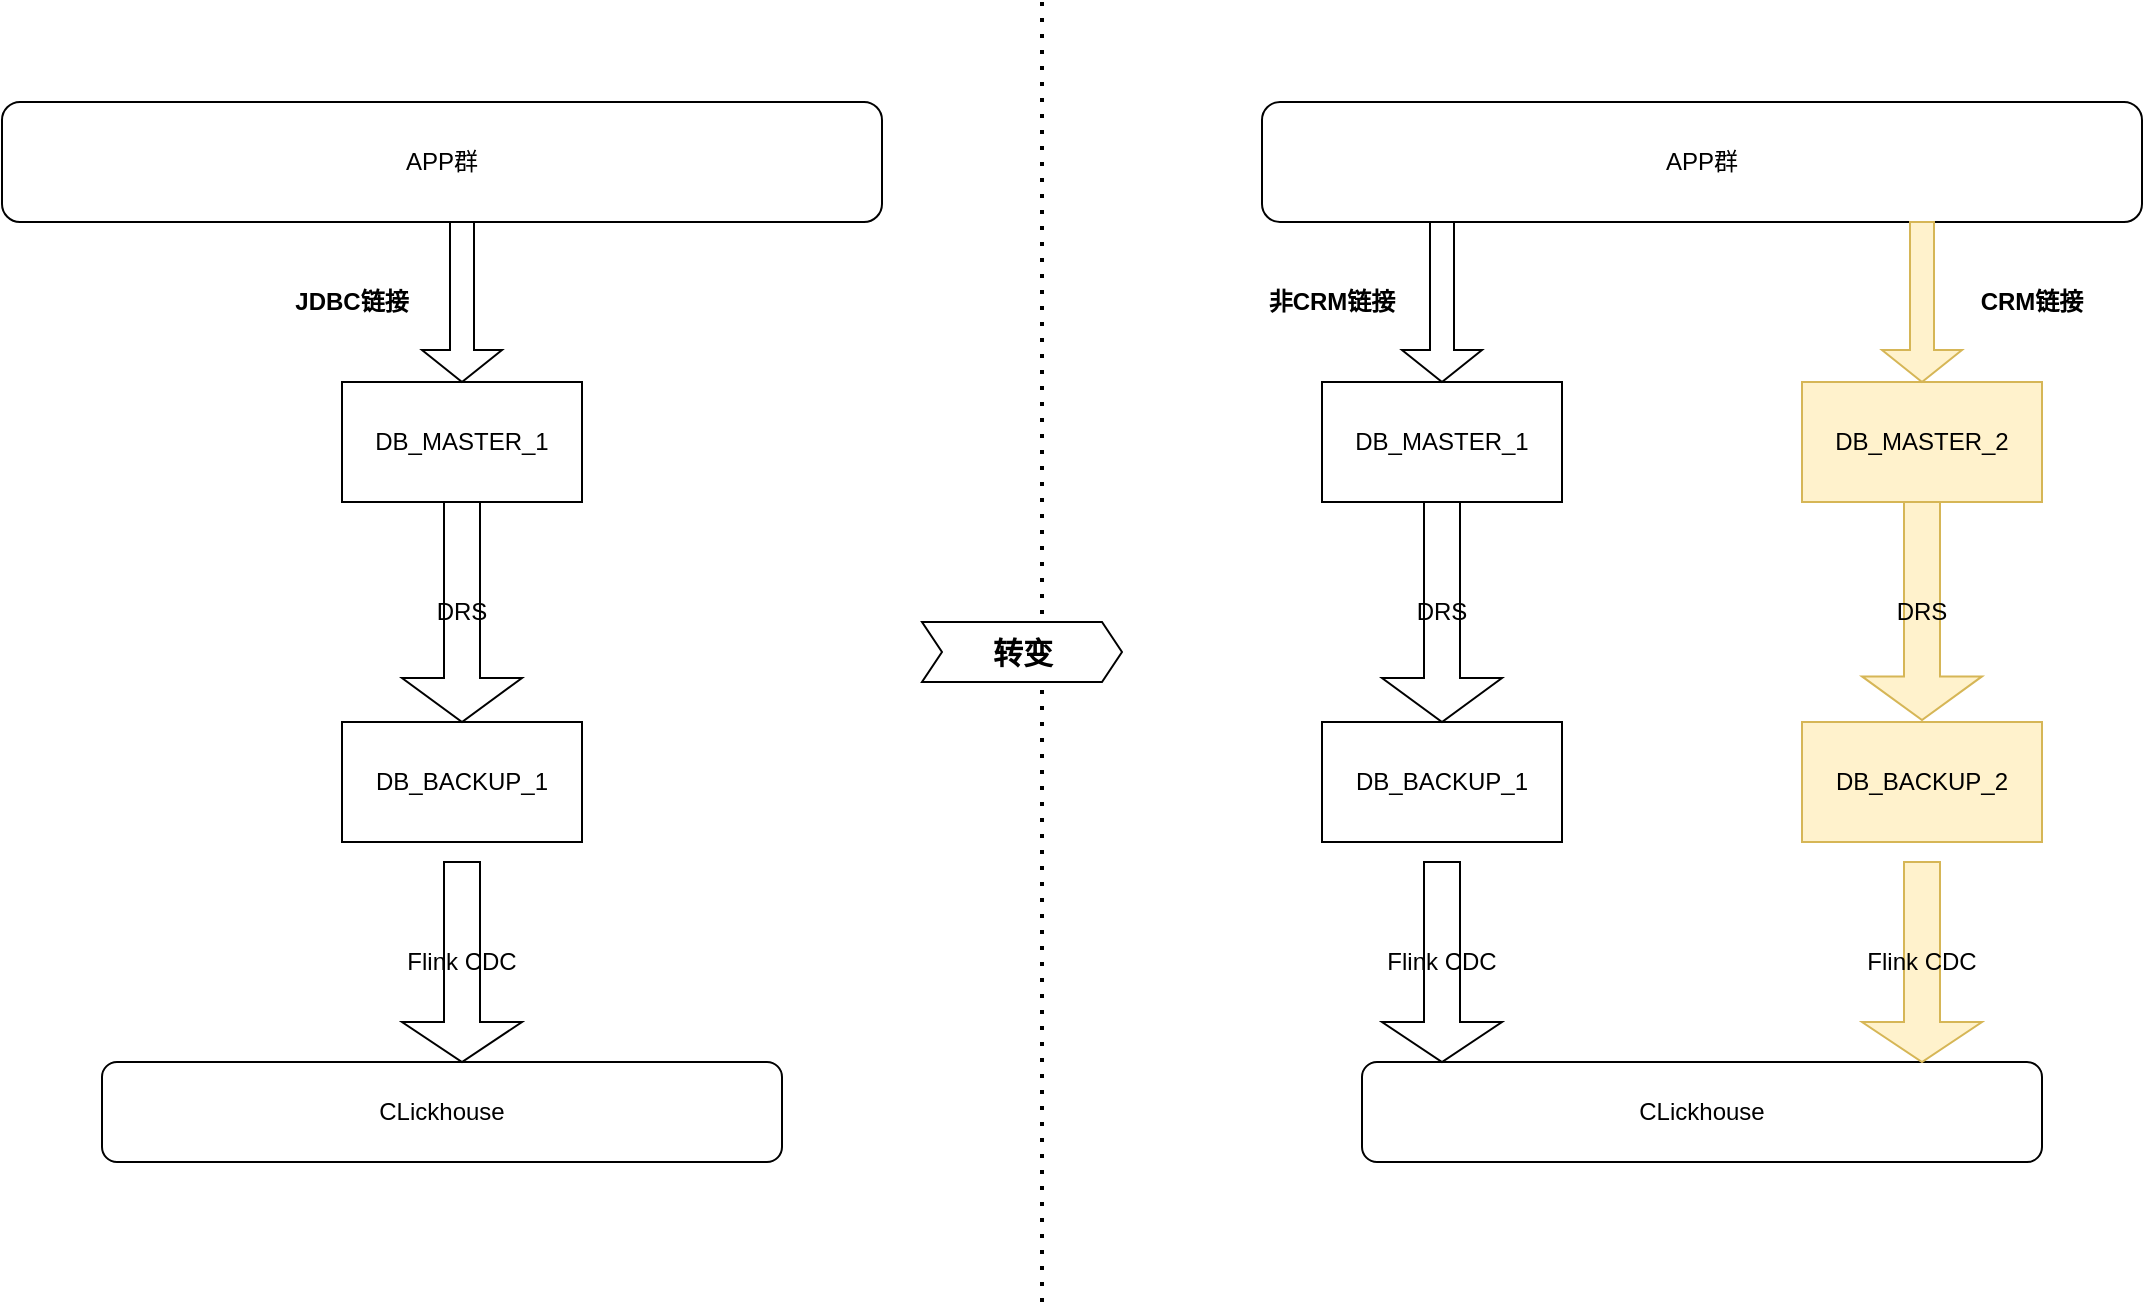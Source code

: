<mxfile version="21.7.2" type="github" pages="2">
  <diagram name="第 1 页" id="qsA7nAwAdNASHieRgJQB">
    <mxGraphModel dx="1434" dy="833" grid="1" gridSize="10" guides="1" tooltips="1" connect="1" arrows="1" fold="1" page="1" pageScale="1" pageWidth="827" pageHeight="1169" math="0" shadow="0">
      <root>
        <mxCell id="0" />
        <mxCell id="1" parent="0" />
        <mxCell id="IXahhotZENDEbimjL1xp-6" style="edgeStyle=orthogonalEdgeStyle;rounded=0;orthogonalLoop=1;jettySize=auto;html=1;exitX=0.5;exitY=0.975;exitDx=0;exitDy=0;exitPerimeter=0;" parent="1" edge="1">
          <mxGeometry relative="1" as="geometry">
            <mxPoint x="190" y="288" as="sourcePoint" />
          </mxGeometry>
        </mxCell>
        <mxCell id="IXahhotZENDEbimjL1xp-7" style="edgeStyle=orthogonalEdgeStyle;rounded=0;orthogonalLoop=1;jettySize=auto;html=1;exitX=0.5;exitY=0.975;exitDx=0;exitDy=0;exitPerimeter=0;" parent="1" edge="1">
          <mxGeometry relative="1" as="geometry">
            <mxPoint x="430" y="390" as="targetPoint" />
          </mxGeometry>
        </mxCell>
        <mxCell id="IXahhotZENDEbimjL1xp-8" value="CLickhouse" style="rounded=1;whiteSpace=wrap;html=1;" parent="1" vertex="1">
          <mxGeometry x="780" y="640" width="340" height="50" as="geometry" />
        </mxCell>
        <mxCell id="IXahhotZENDEbimjL1xp-11" value="Flink CDC" style="shape=singleArrow;direction=south;whiteSpace=wrap;html=1;" parent="1" vertex="1">
          <mxGeometry x="790" y="540" width="60" height="100" as="geometry" />
        </mxCell>
        <mxCell id="IXahhotZENDEbimjL1xp-12" value="Flink CDC" style="shape=singleArrow;direction=south;whiteSpace=wrap;html=1;fillColor=#fff2cc;strokeColor=#d6b656;" parent="1" vertex="1">
          <mxGeometry x="1030" y="540" width="60" height="100" as="geometry" />
        </mxCell>
        <mxCell id="IXahhotZENDEbimjL1xp-13" value="DB_MASTER_1" style="rounded=0;whiteSpace=wrap;html=1;" parent="1" vertex="1">
          <mxGeometry x="760" y="300" width="120" height="60" as="geometry" />
        </mxCell>
        <mxCell id="IXahhotZENDEbimjL1xp-14" value="DB_MASTER_2" style="rounded=0;whiteSpace=wrap;html=1;fillColor=#fff2cc;strokeColor=#d6b656;" parent="1" vertex="1">
          <mxGeometry x="1000" y="300" width="120" height="60" as="geometry" />
        </mxCell>
        <mxCell id="IXahhotZENDEbimjL1xp-15" value="DB_BACKUP_2" style="rounded=0;whiteSpace=wrap;html=1;fillColor=#fff2cc;strokeColor=#d6b656;" parent="1" vertex="1">
          <mxGeometry x="1000" y="470" width="120" height="60" as="geometry" />
        </mxCell>
        <mxCell id="IXahhotZENDEbimjL1xp-16" value="DB_BACKUP_1" style="rounded=0;whiteSpace=wrap;html=1;" parent="1" vertex="1">
          <mxGeometry x="760" y="470" width="120" height="60" as="geometry" />
        </mxCell>
        <mxCell id="9LFnU_bApeq4fVWj5Kd6-1" value="DRS" style="shape=singleArrow;direction=south;whiteSpace=wrap;html=1;" parent="1" vertex="1">
          <mxGeometry x="790" y="360" width="60" height="110" as="geometry" />
        </mxCell>
        <mxCell id="9LFnU_bApeq4fVWj5Kd6-2" value="DRS" style="shape=singleArrow;direction=south;whiteSpace=wrap;html=1;fillColor=#fff2cc;strokeColor=#d6b656;" parent="1" vertex="1">
          <mxGeometry x="1030" y="360" width="60" height="109" as="geometry" />
        </mxCell>
        <mxCell id="g3bt5XTVbCjW5nE85IyD-1" value="APP群" style="rounded=1;whiteSpace=wrap;html=1;" vertex="1" parent="1">
          <mxGeometry x="730" y="160" width="440" height="60" as="geometry" />
        </mxCell>
        <mxCell id="g3bt5XTVbCjW5nE85IyD-5" value="" style="shape=singleArrow;direction=south;whiteSpace=wrap;html=1;" vertex="1" parent="1">
          <mxGeometry x="800" y="220" width="40" height="80" as="geometry" />
        </mxCell>
        <mxCell id="g3bt5XTVbCjW5nE85IyD-6" value="" style="shape=singleArrow;direction=south;whiteSpace=wrap;html=1;fillColor=#fff2cc;strokeColor=#d6b656;" vertex="1" parent="1">
          <mxGeometry x="1040" y="220" width="40" height="80" as="geometry" />
        </mxCell>
        <mxCell id="g3bt5XTVbCjW5nE85IyD-7" value="非CRM链接" style="text;html=1;strokeColor=none;fillColor=none;align=center;verticalAlign=middle;whiteSpace=wrap;rounded=0;fontStyle=1" vertex="1" parent="1">
          <mxGeometry x="720" y="245" width="90" height="30" as="geometry" />
        </mxCell>
        <mxCell id="g3bt5XTVbCjW5nE85IyD-8" value="CRM链接" style="text;html=1;strokeColor=none;fillColor=none;align=center;verticalAlign=middle;whiteSpace=wrap;rounded=0;fontStyle=1" vertex="1" parent="1">
          <mxGeometry x="1070" y="245" width="90" height="30" as="geometry" />
        </mxCell>
        <mxCell id="g3bt5XTVbCjW5nE85IyD-9" value="CLickhouse" style="rounded=1;whiteSpace=wrap;html=1;" vertex="1" parent="1">
          <mxGeometry x="150" y="640" width="340" height="50" as="geometry" />
        </mxCell>
        <mxCell id="g3bt5XTVbCjW5nE85IyD-10" value="Flink CDC" style="shape=singleArrow;direction=south;whiteSpace=wrap;html=1;" vertex="1" parent="1">
          <mxGeometry x="300" y="540" width="60" height="100" as="geometry" />
        </mxCell>
        <mxCell id="g3bt5XTVbCjW5nE85IyD-12" value="DB_MASTER_1" style="rounded=0;whiteSpace=wrap;html=1;" vertex="1" parent="1">
          <mxGeometry x="270" y="300" width="120" height="60" as="geometry" />
        </mxCell>
        <mxCell id="g3bt5XTVbCjW5nE85IyD-15" value="DB_BACKUP_1" style="rounded=0;whiteSpace=wrap;html=1;" vertex="1" parent="1">
          <mxGeometry x="270" y="470" width="120" height="60" as="geometry" />
        </mxCell>
        <mxCell id="g3bt5XTVbCjW5nE85IyD-16" value="DRS" style="shape=singleArrow;direction=south;whiteSpace=wrap;html=1;" vertex="1" parent="1">
          <mxGeometry x="300" y="360" width="60" height="110" as="geometry" />
        </mxCell>
        <mxCell id="g3bt5XTVbCjW5nE85IyD-18" value="APP群" style="rounded=1;whiteSpace=wrap;html=1;" vertex="1" parent="1">
          <mxGeometry x="100" y="160" width="440" height="60" as="geometry" />
        </mxCell>
        <mxCell id="g3bt5XTVbCjW5nE85IyD-19" value="" style="shape=singleArrow;direction=south;whiteSpace=wrap;html=1;" vertex="1" parent="1">
          <mxGeometry x="310" y="220" width="40" height="80" as="geometry" />
        </mxCell>
        <mxCell id="g3bt5XTVbCjW5nE85IyD-21" value="JDBC链接" style="text;html=1;strokeColor=none;fillColor=none;align=center;verticalAlign=middle;whiteSpace=wrap;rounded=0;fontStyle=1" vertex="1" parent="1">
          <mxGeometry x="230" y="245" width="90" height="30" as="geometry" />
        </mxCell>
        <mxCell id="g3bt5XTVbCjW5nE85IyD-26" value="" style="endArrow=none;dashed=1;html=1;dashPattern=1 3;strokeWidth=2;rounded=0;" edge="1" parent="1">
          <mxGeometry width="50" height="50" relative="1" as="geometry">
            <mxPoint x="620" y="760" as="sourcePoint" />
            <mxPoint x="620" y="110" as="targetPoint" />
          </mxGeometry>
        </mxCell>
        <mxCell id="g3bt5XTVbCjW5nE85IyD-25" value="&lt;font style=&quot;font-size: 15px;&quot;&gt;转变&lt;/font&gt;" style="html=1;shadow=0;dashed=0;align=center;verticalAlign=middle;shape=mxgraph.arrows2.arrow;dy=0;dx=10;notch=10;fontStyle=1" vertex="1" parent="1">
          <mxGeometry x="560" y="420" width="100" height="30" as="geometry" />
        </mxCell>
      </root>
    </mxGraphModel>
  </diagram>
  <diagram id="8HLk-VeAkFTtaC2HQgmH" name="第 2 页">
    <mxGraphModel dx="1434" dy="833" grid="1" gridSize="10" guides="1" tooltips="1" connect="1" arrows="1" fold="1" page="1" pageScale="1" pageWidth="827" pageHeight="1169" math="0" shadow="0">
      <root>
        <mxCell id="0" />
        <mxCell id="1" parent="0" />
        <mxCell id="iffqde4-TSKEQajBlg3I-8" value="" style="edgeStyle=orthogonalEdgeStyle;rounded=0;orthogonalLoop=1;jettySize=auto;html=1;" parent="1" source="iffqde4-TSKEQajBlg3I-1" target="iffqde4-TSKEQajBlg3I-7" edge="1">
          <mxGeometry relative="1" as="geometry" />
        </mxCell>
        <mxCell id="iffqde4-TSKEQajBlg3I-1" value="代码改造，删除跨库调用" style="rounded=1;whiteSpace=wrap;html=1;" parent="1" vertex="1">
          <mxGeometry x="120" y="330" width="120" height="60" as="geometry" />
        </mxCell>
        <mxCell id="iffqde4-TSKEQajBlg3I-6" value="" style="edgeStyle=orthogonalEdgeStyle;rounded=0;orthogonalLoop=1;jettySize=auto;html=1;" parent="1" source="iffqde4-TSKEQajBlg3I-4" target="iffqde4-TSKEQajBlg3I-5" edge="1">
          <mxGeometry relative="1" as="geometry" />
        </mxCell>
        <mxCell id="iffqde4-TSKEQajBlg3I-4" value="新增MYSQL" style="rounded=1;whiteSpace=wrap;html=1;" parent="1" vertex="1">
          <mxGeometry x="120" y="460" width="120" height="60" as="geometry" />
        </mxCell>
        <mxCell id="iffqde4-TSKEQajBlg3I-5" value="开启数据同步，老-&amp;gt;新" style="whiteSpace=wrap;html=1;rounded=1;" parent="1" vertex="1">
          <mxGeometry x="320" y="460" width="140" height="60" as="geometry" />
        </mxCell>
        <mxCell id="iffqde4-TSKEQajBlg3I-7" value="修改CRM JDBC连接指向新库" style="whiteSpace=wrap;html=1;rounded=1;" parent="1" vertex="1">
          <mxGeometry x="330" y="330" width="120" height="60" as="geometry" />
        </mxCell>
      </root>
    </mxGraphModel>
  </diagram>
</mxfile>
